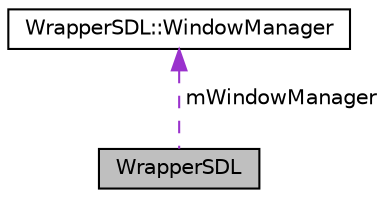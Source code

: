 digraph "WrapperSDL"
{
  edge [fontname="Helvetica",fontsize="10",labelfontname="Helvetica",labelfontsize="10"];
  node [fontname="Helvetica",fontsize="10",shape=record];
  Node1 [label="WrapperSDL",height=0.2,width=0.4,color="black", fillcolor="grey75", style="filled", fontcolor="black"];
  Node2 -> Node1 [dir="back",color="darkorchid3",fontsize="10",style="dashed",label=" mWindowManager" ];
  Node2 [label="WrapperSDL::WindowManager",height=0.2,width=0.4,color="black", fillcolor="white", style="filled",URL="$struct_wrapper_s_d_l_1_1_window_manager.html",tooltip="Classe gestionnaire de la fenêtre graphique et du contexte OpenGL. "];
}
